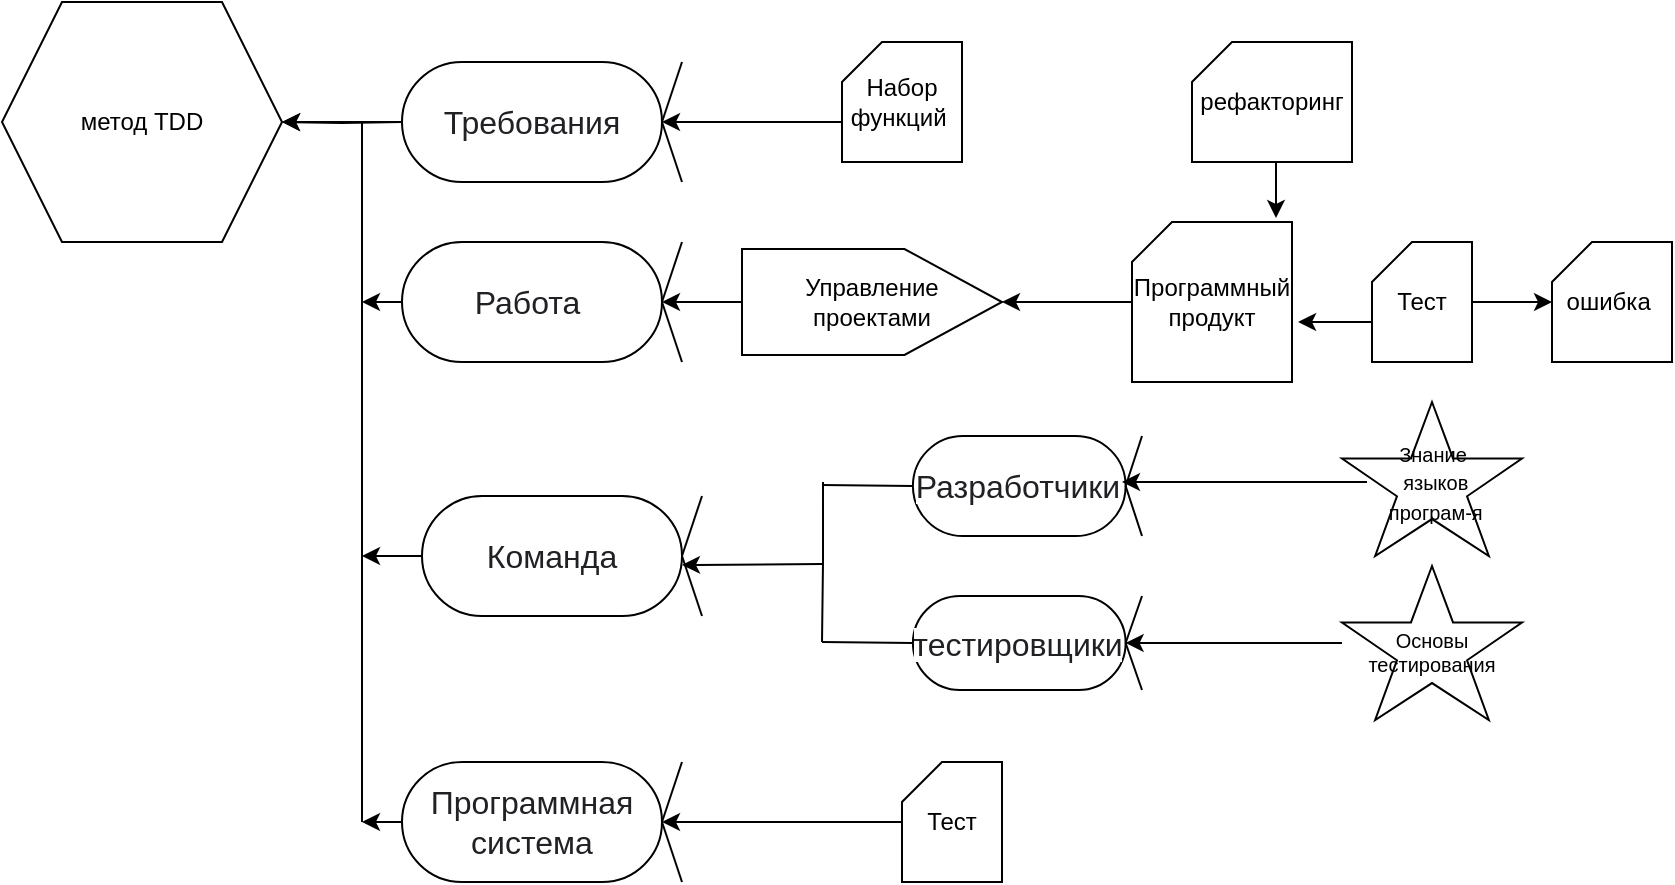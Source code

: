 <mxfile version="15.9.4" type="github">
  <diagram name="Page-1" id="e7e014a7-5840-1c2e-5031-d8a46d1fe8dd">
    <mxGraphModel dx="868" dy="453" grid="1" gridSize="10" guides="1" tooltips="1" connect="1" arrows="1" fold="1" page="1" pageScale="1" pageWidth="1169" pageHeight="826" background="none" math="0" shadow="0">
      <root>
        <mxCell id="0" />
        <mxCell id="1" parent="0" />
        <mxCell id="hjKGUoCsUy8046te_LSd-41" value="метод TDD" style="shape=hexagon;perimeter=hexagonPerimeter2;whiteSpace=wrap;html=1;fixedSize=1;size=30;rotation=0;" parent="1" vertex="1">
          <mxGeometry x="460" y="120" width="140" height="120" as="geometry" />
        </mxCell>
        <mxCell id="hjKGUoCsUy8046te_LSd-42" value="" style="group" parent="1" vertex="1" connectable="0">
          <mxGeometry x="690" y="150" width="110" height="60" as="geometry" />
        </mxCell>
        <mxCell id="hjKGUoCsUy8046te_LSd-43" value="&lt;font color=&quot;#202124&quot; face=&quot;arial, sans-serif&quot;&gt;&lt;span style=&quot;font-size: 16px ; background-color: rgb(255 , 255 , 255)&quot;&gt;Требования&lt;/span&gt;&lt;/font&gt;" style="rounded=1;whiteSpace=wrap;html=1;arcSize=50;" parent="hjKGUoCsUy8046te_LSd-42" vertex="1">
          <mxGeometry x="-30" width="130" height="60" as="geometry" />
        </mxCell>
        <mxCell id="hjKGUoCsUy8046te_LSd-44" value="" style="endArrow=none;html=1;rounded=0;curved=1;entryX=1;entryY=0.5;entryDx=0;entryDy=0;" parent="hjKGUoCsUy8046te_LSd-42" target="hjKGUoCsUy8046te_LSd-43" edge="1">
          <mxGeometry width="50" height="50" relative="1" as="geometry">
            <mxPoint x="110" y="60" as="sourcePoint" />
            <mxPoint x="210" y="-10" as="targetPoint" />
          </mxGeometry>
        </mxCell>
        <mxCell id="hjKGUoCsUy8046te_LSd-45" value="" style="endArrow=none;html=1;rounded=0;curved=1;entryX=1;entryY=0.5;entryDx=0;entryDy=0;" parent="hjKGUoCsUy8046te_LSd-42" target="hjKGUoCsUy8046te_LSd-43" edge="1">
          <mxGeometry width="50" height="50" relative="1" as="geometry">
            <mxPoint x="110" as="sourcePoint" />
            <mxPoint x="110" y="40" as="targetPoint" />
          </mxGeometry>
        </mxCell>
        <mxCell id="hjKGUoCsUy8046te_LSd-46" value="" style="group" parent="1" vertex="1" connectable="0">
          <mxGeometry x="690" y="240" width="110" height="60" as="geometry" />
        </mxCell>
        <mxCell id="hjKGUoCsUy8046te_LSd-47" value="&lt;font color=&quot;#202124&quot; face=&quot;arial, sans-serif&quot;&gt;&lt;span style=&quot;font-size: 16px ; background-color: rgb(255 , 255 , 255)&quot;&gt;Работа&amp;nbsp;&lt;/span&gt;&lt;/font&gt;" style="rounded=1;whiteSpace=wrap;html=1;arcSize=50;" parent="hjKGUoCsUy8046te_LSd-46" vertex="1">
          <mxGeometry x="-30" width="130" height="60" as="geometry" />
        </mxCell>
        <mxCell id="hjKGUoCsUy8046te_LSd-48" value="" style="endArrow=none;html=1;rounded=0;curved=1;entryX=1;entryY=0.5;entryDx=0;entryDy=0;" parent="hjKGUoCsUy8046te_LSd-46" target="hjKGUoCsUy8046te_LSd-47" edge="1">
          <mxGeometry width="50" height="50" relative="1" as="geometry">
            <mxPoint x="110" y="60" as="sourcePoint" />
            <mxPoint x="210" y="-10" as="targetPoint" />
          </mxGeometry>
        </mxCell>
        <mxCell id="hjKGUoCsUy8046te_LSd-49" value="" style="endArrow=none;html=1;rounded=0;curved=1;entryX=1;entryY=0.5;entryDx=0;entryDy=0;" parent="hjKGUoCsUy8046te_LSd-46" target="hjKGUoCsUy8046te_LSd-47" edge="1">
          <mxGeometry width="50" height="50" relative="1" as="geometry">
            <mxPoint x="110" as="sourcePoint" />
            <mxPoint x="110" y="40" as="targetPoint" />
          </mxGeometry>
        </mxCell>
        <mxCell id="hjKGUoCsUy8046te_LSd-58" style="edgeStyle=orthogonalEdgeStyle;rounded=0;orthogonalLoop=1;jettySize=auto;html=1;exitX=0;exitY=0.5;exitDx=0;exitDy=0;entryX=1;entryY=0.5;entryDx=0;entryDy=0;" parent="1" source="hjKGUoCsUy8046te_LSd-43" target="hjKGUoCsUy8046te_LSd-41" edge="1">
          <mxGeometry relative="1" as="geometry" />
        </mxCell>
        <mxCell id="hjKGUoCsUy8046te_LSd-59" style="edgeStyle=orthogonalEdgeStyle;rounded=0;orthogonalLoop=1;jettySize=auto;html=1;entryX=1;entryY=0.5;entryDx=0;entryDy=0;" parent="1" target="hjKGUoCsUy8046te_LSd-41" edge="1">
          <mxGeometry relative="1" as="geometry">
            <mxPoint x="660" y="180" as="sourcePoint" />
          </mxGeometry>
        </mxCell>
        <mxCell id="hjKGUoCsUy8046te_LSd-65" value="" style="group" parent="1" vertex="1" connectable="0">
          <mxGeometry x="700" y="367" width="110" height="60" as="geometry" />
        </mxCell>
        <mxCell id="hjKGUoCsUy8046te_LSd-66" value="&lt;font color=&quot;#202124&quot; face=&quot;arial, sans-serif&quot;&gt;&lt;span style=&quot;font-size: 16px ; background-color: rgb(255 , 255 , 255)&quot;&gt;Команда&lt;/span&gt;&lt;/font&gt;" style="rounded=1;whiteSpace=wrap;html=1;arcSize=50;" parent="hjKGUoCsUy8046te_LSd-65" vertex="1">
          <mxGeometry x="-30" width="130" height="60" as="geometry" />
        </mxCell>
        <mxCell id="hjKGUoCsUy8046te_LSd-67" value="" style="endArrow=none;html=1;rounded=0;curved=1;entryX=1;entryY=0.5;entryDx=0;entryDy=0;" parent="hjKGUoCsUy8046te_LSd-65" target="hjKGUoCsUy8046te_LSd-66" edge="1">
          <mxGeometry width="50" height="50" relative="1" as="geometry">
            <mxPoint x="110" y="60" as="sourcePoint" />
            <mxPoint x="210" y="-10.0" as="targetPoint" />
          </mxGeometry>
        </mxCell>
        <mxCell id="hjKGUoCsUy8046te_LSd-68" value="" style="endArrow=none;html=1;rounded=0;curved=1;entryX=1;entryY=0.5;entryDx=0;entryDy=0;" parent="hjKGUoCsUy8046te_LSd-65" target="hjKGUoCsUy8046te_LSd-66" edge="1">
          <mxGeometry width="50" height="50" relative="1" as="geometry">
            <mxPoint x="110" as="sourcePoint" />
            <mxPoint x="110" y="40.0" as="targetPoint" />
          </mxGeometry>
        </mxCell>
        <mxCell id="O2x_0k-06AcNhNK3iaKl-23" style="edgeStyle=orthogonalEdgeStyle;rounded=0;orthogonalLoop=1;jettySize=auto;html=1;exitX=0.5;exitY=1;exitDx=0;exitDy=0;exitPerimeter=0;entryX=0.9;entryY=-0.025;entryDx=0;entryDy=0;entryPerimeter=0;" edge="1" parent="1" source="hjKGUoCsUy8046te_LSd-76" target="hjKGUoCsUy8046te_LSd-98">
          <mxGeometry relative="1" as="geometry" />
        </mxCell>
        <mxCell id="hjKGUoCsUy8046te_LSd-76" value="рефакторинг" style="shape=card;whiteSpace=wrap;html=1;size=20;" parent="1" vertex="1">
          <mxGeometry x="1055" y="140" width="80" height="60" as="geometry" />
        </mxCell>
        <mxCell id="O2x_0k-06AcNhNK3iaKl-19" style="edgeStyle=orthogonalEdgeStyle;rounded=0;orthogonalLoop=1;jettySize=auto;html=1;" edge="1" parent="1" source="hjKGUoCsUy8046te_LSd-98">
          <mxGeometry relative="1" as="geometry">
            <mxPoint x="960" y="270" as="targetPoint" />
          </mxGeometry>
        </mxCell>
        <mxCell id="hjKGUoCsUy8046te_LSd-98" value="Программный продукт" style="shape=card;whiteSpace=wrap;html=1;size=20;" parent="1" vertex="1">
          <mxGeometry x="1025" y="230" width="80" height="80" as="geometry" />
        </mxCell>
        <mxCell id="O2x_0k-06AcNhNK3iaKl-2" value="" style="endArrow=none;html=1;rounded=0;" edge="1" parent="1">
          <mxGeometry width="50" height="50" relative="1" as="geometry">
            <mxPoint x="640" y="530" as="sourcePoint" />
            <mxPoint x="640" y="180" as="targetPoint" />
          </mxGeometry>
        </mxCell>
        <mxCell id="O2x_0k-06AcNhNK3iaKl-4" style="edgeStyle=orthogonalEdgeStyle;rounded=0;orthogonalLoop=1;jettySize=auto;html=1;exitX=0;exitY=0.5;exitDx=0;exitDy=0;" edge="1" parent="1" source="hjKGUoCsUy8046te_LSd-47">
          <mxGeometry relative="1" as="geometry">
            <mxPoint x="640" y="270" as="targetPoint" />
          </mxGeometry>
        </mxCell>
        <mxCell id="O2x_0k-06AcNhNK3iaKl-6" value="" style="group" vertex="1" connectable="0" parent="1">
          <mxGeometry x="690" y="500" width="110" height="60" as="geometry" />
        </mxCell>
        <mxCell id="O2x_0k-06AcNhNK3iaKl-7" value="&lt;font color=&quot;#202124&quot; face=&quot;arial, sans-serif&quot;&gt;&lt;span style=&quot;font-size: 16px ; background-color: rgb(255 , 255 , 255)&quot;&gt;Программная система&lt;/span&gt;&lt;/font&gt;" style="rounded=1;whiteSpace=wrap;html=1;arcSize=50;" vertex="1" parent="O2x_0k-06AcNhNK3iaKl-6">
          <mxGeometry x="-30" width="130" height="60" as="geometry" />
        </mxCell>
        <mxCell id="O2x_0k-06AcNhNK3iaKl-8" value="" style="endArrow=none;html=1;rounded=0;curved=1;entryX=1;entryY=0.5;entryDx=0;entryDy=0;" edge="1" parent="O2x_0k-06AcNhNK3iaKl-6" target="O2x_0k-06AcNhNK3iaKl-7">
          <mxGeometry width="50" height="50" relative="1" as="geometry">
            <mxPoint x="110" y="60" as="sourcePoint" />
            <mxPoint x="210" y="-10" as="targetPoint" />
          </mxGeometry>
        </mxCell>
        <mxCell id="O2x_0k-06AcNhNK3iaKl-9" value="" style="endArrow=none;html=1;rounded=0;curved=1;entryX=1;entryY=0.5;entryDx=0;entryDy=0;" edge="1" parent="O2x_0k-06AcNhNK3iaKl-6" target="O2x_0k-06AcNhNK3iaKl-7">
          <mxGeometry width="50" height="50" relative="1" as="geometry">
            <mxPoint x="110" as="sourcePoint" />
            <mxPoint x="110" y="40" as="targetPoint" />
          </mxGeometry>
        </mxCell>
        <mxCell id="O2x_0k-06AcNhNK3iaKl-10" style="edgeStyle=orthogonalEdgeStyle;rounded=0;orthogonalLoop=1;jettySize=auto;html=1;exitX=0;exitY=0.5;exitDx=0;exitDy=0;" edge="1" parent="1" source="O2x_0k-06AcNhNK3iaKl-7">
          <mxGeometry relative="1" as="geometry">
            <mxPoint x="640" y="530" as="targetPoint" />
          </mxGeometry>
        </mxCell>
        <mxCell id="O2x_0k-06AcNhNK3iaKl-12" style="edgeStyle=orthogonalEdgeStyle;rounded=0;orthogonalLoop=1;jettySize=auto;html=1;exitX=0;exitY=0;exitDx=0;exitDy=40;exitPerimeter=0;entryX=1;entryY=0.5;entryDx=0;entryDy=0;" edge="1" parent="1" source="O2x_0k-06AcNhNK3iaKl-11" target="hjKGUoCsUy8046te_LSd-43">
          <mxGeometry relative="1" as="geometry" />
        </mxCell>
        <mxCell id="O2x_0k-06AcNhNK3iaKl-11" value="Набор функций&amp;nbsp;" style="shape=card;whiteSpace=wrap;html=1;size=20;" vertex="1" parent="1">
          <mxGeometry x="880" y="140" width="60" height="60" as="geometry" />
        </mxCell>
        <mxCell id="O2x_0k-06AcNhNK3iaKl-13" value="" style="group" vertex="1" connectable="0" parent="1">
          <mxGeometry x="940" y="337" width="90" height="50" as="geometry" />
        </mxCell>
        <mxCell id="O2x_0k-06AcNhNK3iaKl-14" value="&lt;font color=&quot;#202124&quot; face=&quot;arial, sans-serif&quot;&gt;&lt;span style=&quot;font-size: 16px ; background-color: rgb(255 , 255 , 255)&quot;&gt;Разработчики&lt;/span&gt;&lt;/font&gt;" style="rounded=1;whiteSpace=wrap;html=1;arcSize=50;" vertex="1" parent="O2x_0k-06AcNhNK3iaKl-13">
          <mxGeometry x="-24.545" width="106.364" height="50" as="geometry" />
        </mxCell>
        <mxCell id="O2x_0k-06AcNhNK3iaKl-15" value="" style="endArrow=none;html=1;rounded=0;curved=1;entryX=1;entryY=0.5;entryDx=0;entryDy=0;" edge="1" parent="O2x_0k-06AcNhNK3iaKl-13" target="O2x_0k-06AcNhNK3iaKl-14">
          <mxGeometry width="50" height="50" relative="1" as="geometry">
            <mxPoint x="90" y="50" as="sourcePoint" />
            <mxPoint x="171.818" y="-8.333" as="targetPoint" />
          </mxGeometry>
        </mxCell>
        <mxCell id="O2x_0k-06AcNhNK3iaKl-16" value="" style="endArrow=none;html=1;rounded=0;curved=1;entryX=1;entryY=0.5;entryDx=0;entryDy=0;" edge="1" parent="O2x_0k-06AcNhNK3iaKl-13" target="O2x_0k-06AcNhNK3iaKl-14">
          <mxGeometry width="50" height="50" relative="1" as="geometry">
            <mxPoint x="90" as="sourcePoint" />
            <mxPoint x="90" y="33.333" as="targetPoint" />
          </mxGeometry>
        </mxCell>
        <mxCell id="O2x_0k-06AcNhNK3iaKl-22" style="edgeStyle=orthogonalEdgeStyle;rounded=0;orthogonalLoop=1;jettySize=auto;html=1;" edge="1" parent="1" source="O2x_0k-06AcNhNK3iaKl-20" target="O2x_0k-06AcNhNK3iaKl-21">
          <mxGeometry relative="1" as="geometry" />
        </mxCell>
        <mxCell id="O2x_0k-06AcNhNK3iaKl-28" style="edgeStyle=orthogonalEdgeStyle;rounded=0;orthogonalLoop=1;jettySize=auto;html=1;exitX=0;exitY=0;exitDx=0;exitDy=40;exitPerimeter=0;entryX=1.038;entryY=0.625;entryDx=0;entryDy=0;entryPerimeter=0;" edge="1" parent="1" source="O2x_0k-06AcNhNK3iaKl-20" target="hjKGUoCsUy8046te_LSd-98">
          <mxGeometry relative="1" as="geometry" />
        </mxCell>
        <mxCell id="O2x_0k-06AcNhNK3iaKl-20" value="Тест" style="shape=card;whiteSpace=wrap;html=1;size=20;" vertex="1" parent="1">
          <mxGeometry x="1145" y="240" width="50" height="60" as="geometry" />
        </mxCell>
        <mxCell id="O2x_0k-06AcNhNK3iaKl-21" value="ошибка&amp;nbsp;" style="shape=card;whiteSpace=wrap;html=1;size=20;" vertex="1" parent="1">
          <mxGeometry x="1235" y="240" width="60" height="60" as="geometry" />
        </mxCell>
        <mxCell id="O2x_0k-06AcNhNK3iaKl-27" style="edgeStyle=orthogonalEdgeStyle;rounded=0;orthogonalLoop=1;jettySize=auto;html=1;" edge="1" parent="1" source="O2x_0k-06AcNhNK3iaKl-26">
          <mxGeometry relative="1" as="geometry">
            <mxPoint x="790" y="530" as="targetPoint" />
          </mxGeometry>
        </mxCell>
        <mxCell id="O2x_0k-06AcNhNK3iaKl-26" value="Тест" style="shape=card;whiteSpace=wrap;html=1;size=20;" vertex="1" parent="1">
          <mxGeometry x="910" y="500" width="50" height="60" as="geometry" />
        </mxCell>
        <mxCell id="O2x_0k-06AcNhNK3iaKl-30" value="" style="group" vertex="1" connectable="0" parent="1">
          <mxGeometry x="940" y="417" width="90" height="47" as="geometry" />
        </mxCell>
        <mxCell id="O2x_0k-06AcNhNK3iaKl-31" value="&lt;font color=&quot;#202124&quot; face=&quot;arial, sans-serif&quot;&gt;&lt;span style=&quot;font-size: 16px ; background-color: rgb(255 , 255 , 255)&quot;&gt;тестировщики&lt;/span&gt;&lt;/font&gt;" style="rounded=1;whiteSpace=wrap;html=1;arcSize=50;" vertex="1" parent="O2x_0k-06AcNhNK3iaKl-30">
          <mxGeometry x="-24.545" width="106.364" height="47" as="geometry" />
        </mxCell>
        <mxCell id="O2x_0k-06AcNhNK3iaKl-32" value="" style="endArrow=none;html=1;rounded=0;curved=1;entryX=1;entryY=0.5;entryDx=0;entryDy=0;" edge="1" parent="O2x_0k-06AcNhNK3iaKl-30" target="O2x_0k-06AcNhNK3iaKl-31">
          <mxGeometry width="50" height="50" relative="1" as="geometry">
            <mxPoint x="90.0" y="47" as="sourcePoint" />
            <mxPoint x="171.818" y="-7.833" as="targetPoint" />
          </mxGeometry>
        </mxCell>
        <mxCell id="O2x_0k-06AcNhNK3iaKl-33" value="" style="endArrow=none;html=1;rounded=0;curved=1;entryX=1;entryY=0.5;entryDx=0;entryDy=0;" edge="1" parent="O2x_0k-06AcNhNK3iaKl-30" target="O2x_0k-06AcNhNK3iaKl-31">
          <mxGeometry width="50" height="50" relative="1" as="geometry">
            <mxPoint x="90.0" as="sourcePoint" />
            <mxPoint x="90.0" y="31.333" as="targetPoint" />
          </mxGeometry>
        </mxCell>
        <mxCell id="O2x_0k-06AcNhNK3iaKl-35" value="" style="endArrow=none;html=1;rounded=0;" edge="1" parent="1">
          <mxGeometry width="50" height="50" relative="1" as="geometry">
            <mxPoint x="870" y="440" as="sourcePoint" />
            <mxPoint x="870.5" y="360" as="targetPoint" />
            <Array as="points">
              <mxPoint x="870.5" y="400" />
            </Array>
          </mxGeometry>
        </mxCell>
        <mxCell id="O2x_0k-06AcNhNK3iaKl-38" value="" style="endArrow=classic;html=1;rounded=0;" edge="1" parent="1">
          <mxGeometry width="50" height="50" relative="1" as="geometry">
            <mxPoint x="870" y="401" as="sourcePoint" />
            <mxPoint x="800" y="401.5" as="targetPoint" />
          </mxGeometry>
        </mxCell>
        <mxCell id="O2x_0k-06AcNhNK3iaKl-40" value="" style="endArrow=none;html=1;rounded=0;entryX=0;entryY=0.5;entryDx=0;entryDy=0;" edge="1" parent="1" target="O2x_0k-06AcNhNK3iaKl-14">
          <mxGeometry width="50" height="50" relative="1" as="geometry">
            <mxPoint x="870" y="361.5" as="sourcePoint" />
            <mxPoint x="910" y="361.5" as="targetPoint" />
          </mxGeometry>
        </mxCell>
        <mxCell id="O2x_0k-06AcNhNK3iaKl-41" value="" style="endArrow=none;html=1;rounded=0;entryX=0;entryY=0.5;entryDx=0;entryDy=0;" edge="1" parent="1" target="O2x_0k-06AcNhNK3iaKl-31">
          <mxGeometry width="50" height="50" relative="1" as="geometry">
            <mxPoint x="870" y="440" as="sourcePoint" />
            <mxPoint x="910" y="440" as="targetPoint" />
          </mxGeometry>
        </mxCell>
        <mxCell id="O2x_0k-06AcNhNK3iaKl-44" value="" style="verticalLabelPosition=bottom;verticalAlign=top;html=1;shape=mxgraph.basic.star" vertex="1" parent="1">
          <mxGeometry x="1130" y="320" width="90" height="77" as="geometry" />
        </mxCell>
        <mxCell id="O2x_0k-06AcNhNK3iaKl-47" style="edgeStyle=orthogonalEdgeStyle;rounded=0;orthogonalLoop=1;jettySize=auto;html=1;exitX=0;exitY=0.5;exitDx=0;exitDy=0;fontSize=10;fontColor=#000000;" edge="1" parent="1" source="O2x_0k-06AcNhNK3iaKl-45">
          <mxGeometry relative="1" as="geometry">
            <mxPoint x="1020" y="360" as="targetPoint" />
          </mxGeometry>
        </mxCell>
        <mxCell id="O2x_0k-06AcNhNK3iaKl-45" value="&lt;span&gt;&lt;font style=&quot;font-size: 10px&quot;&gt;Знание&lt;br&gt;&amp;nbsp;языков&lt;br&gt;&amp;nbsp;програм-я&lt;/font&gt;&lt;/span&gt;" style="text;html=1;strokeColor=none;fillColor=none;align=center;verticalAlign=middle;whiteSpace=wrap;rounded=0;" vertex="1" parent="1">
          <mxGeometry x="1142.5" y="320" width="65" height="80" as="geometry" />
        </mxCell>
        <mxCell id="O2x_0k-06AcNhNK3iaKl-57" style="edgeStyle=orthogonalEdgeStyle;rounded=0;orthogonalLoop=1;jettySize=auto;html=1;exitX=0.5;exitY=0;exitDx=0;exitDy=0;fontSize=10;fontColor=#000000;" edge="1" parent="1" source="O2x_0k-06AcNhNK3iaKl-48">
          <mxGeometry relative="1" as="geometry">
            <mxPoint x="790" y="270" as="targetPoint" />
          </mxGeometry>
        </mxCell>
        <mxCell id="O2x_0k-06AcNhNK3iaKl-48" value="Управление проектами" style="shape=offPageConnector;whiteSpace=wrap;html=1;direction=north;" vertex="1" parent="1">
          <mxGeometry x="830" y="243.5" width="130" height="53" as="geometry" />
        </mxCell>
        <mxCell id="O2x_0k-06AcNhNK3iaKl-51" style="edgeStyle=orthogonalEdgeStyle;rounded=0;orthogonalLoop=1;jettySize=auto;html=1;fontSize=10;fontColor=#000000;entryX=1;entryY=0.5;entryDx=0;entryDy=0;" edge="1" parent="1" source="O2x_0k-06AcNhNK3iaKl-49" target="O2x_0k-06AcNhNK3iaKl-31">
          <mxGeometry relative="1" as="geometry">
            <mxPoint x="1030" y="445.5" as="targetPoint" />
          </mxGeometry>
        </mxCell>
        <mxCell id="O2x_0k-06AcNhNK3iaKl-49" value="" style="verticalLabelPosition=bottom;verticalAlign=top;html=1;shape=mxgraph.basic.star" vertex="1" parent="1">
          <mxGeometry x="1130" y="402" width="90" height="77" as="geometry" />
        </mxCell>
        <mxCell id="O2x_0k-06AcNhNK3iaKl-53" value="Основы тестирования" style="text;html=1;strokeColor=none;fillColor=none;align=center;verticalAlign=middle;whiteSpace=wrap;rounded=0;fontSize=10;fontColor=#000000;" vertex="1" parent="1">
          <mxGeometry x="1145" y="430" width="60" height="30" as="geometry" />
        </mxCell>
        <mxCell id="O2x_0k-06AcNhNK3iaKl-56" style="edgeStyle=orthogonalEdgeStyle;rounded=0;orthogonalLoop=1;jettySize=auto;html=1;exitX=0;exitY=0.5;exitDx=0;exitDy=0;fontSize=10;fontColor=#000000;" edge="1" parent="1" source="hjKGUoCsUy8046te_LSd-66">
          <mxGeometry relative="1" as="geometry">
            <mxPoint x="640" y="397" as="targetPoint" />
          </mxGeometry>
        </mxCell>
      </root>
    </mxGraphModel>
  </diagram>
</mxfile>
